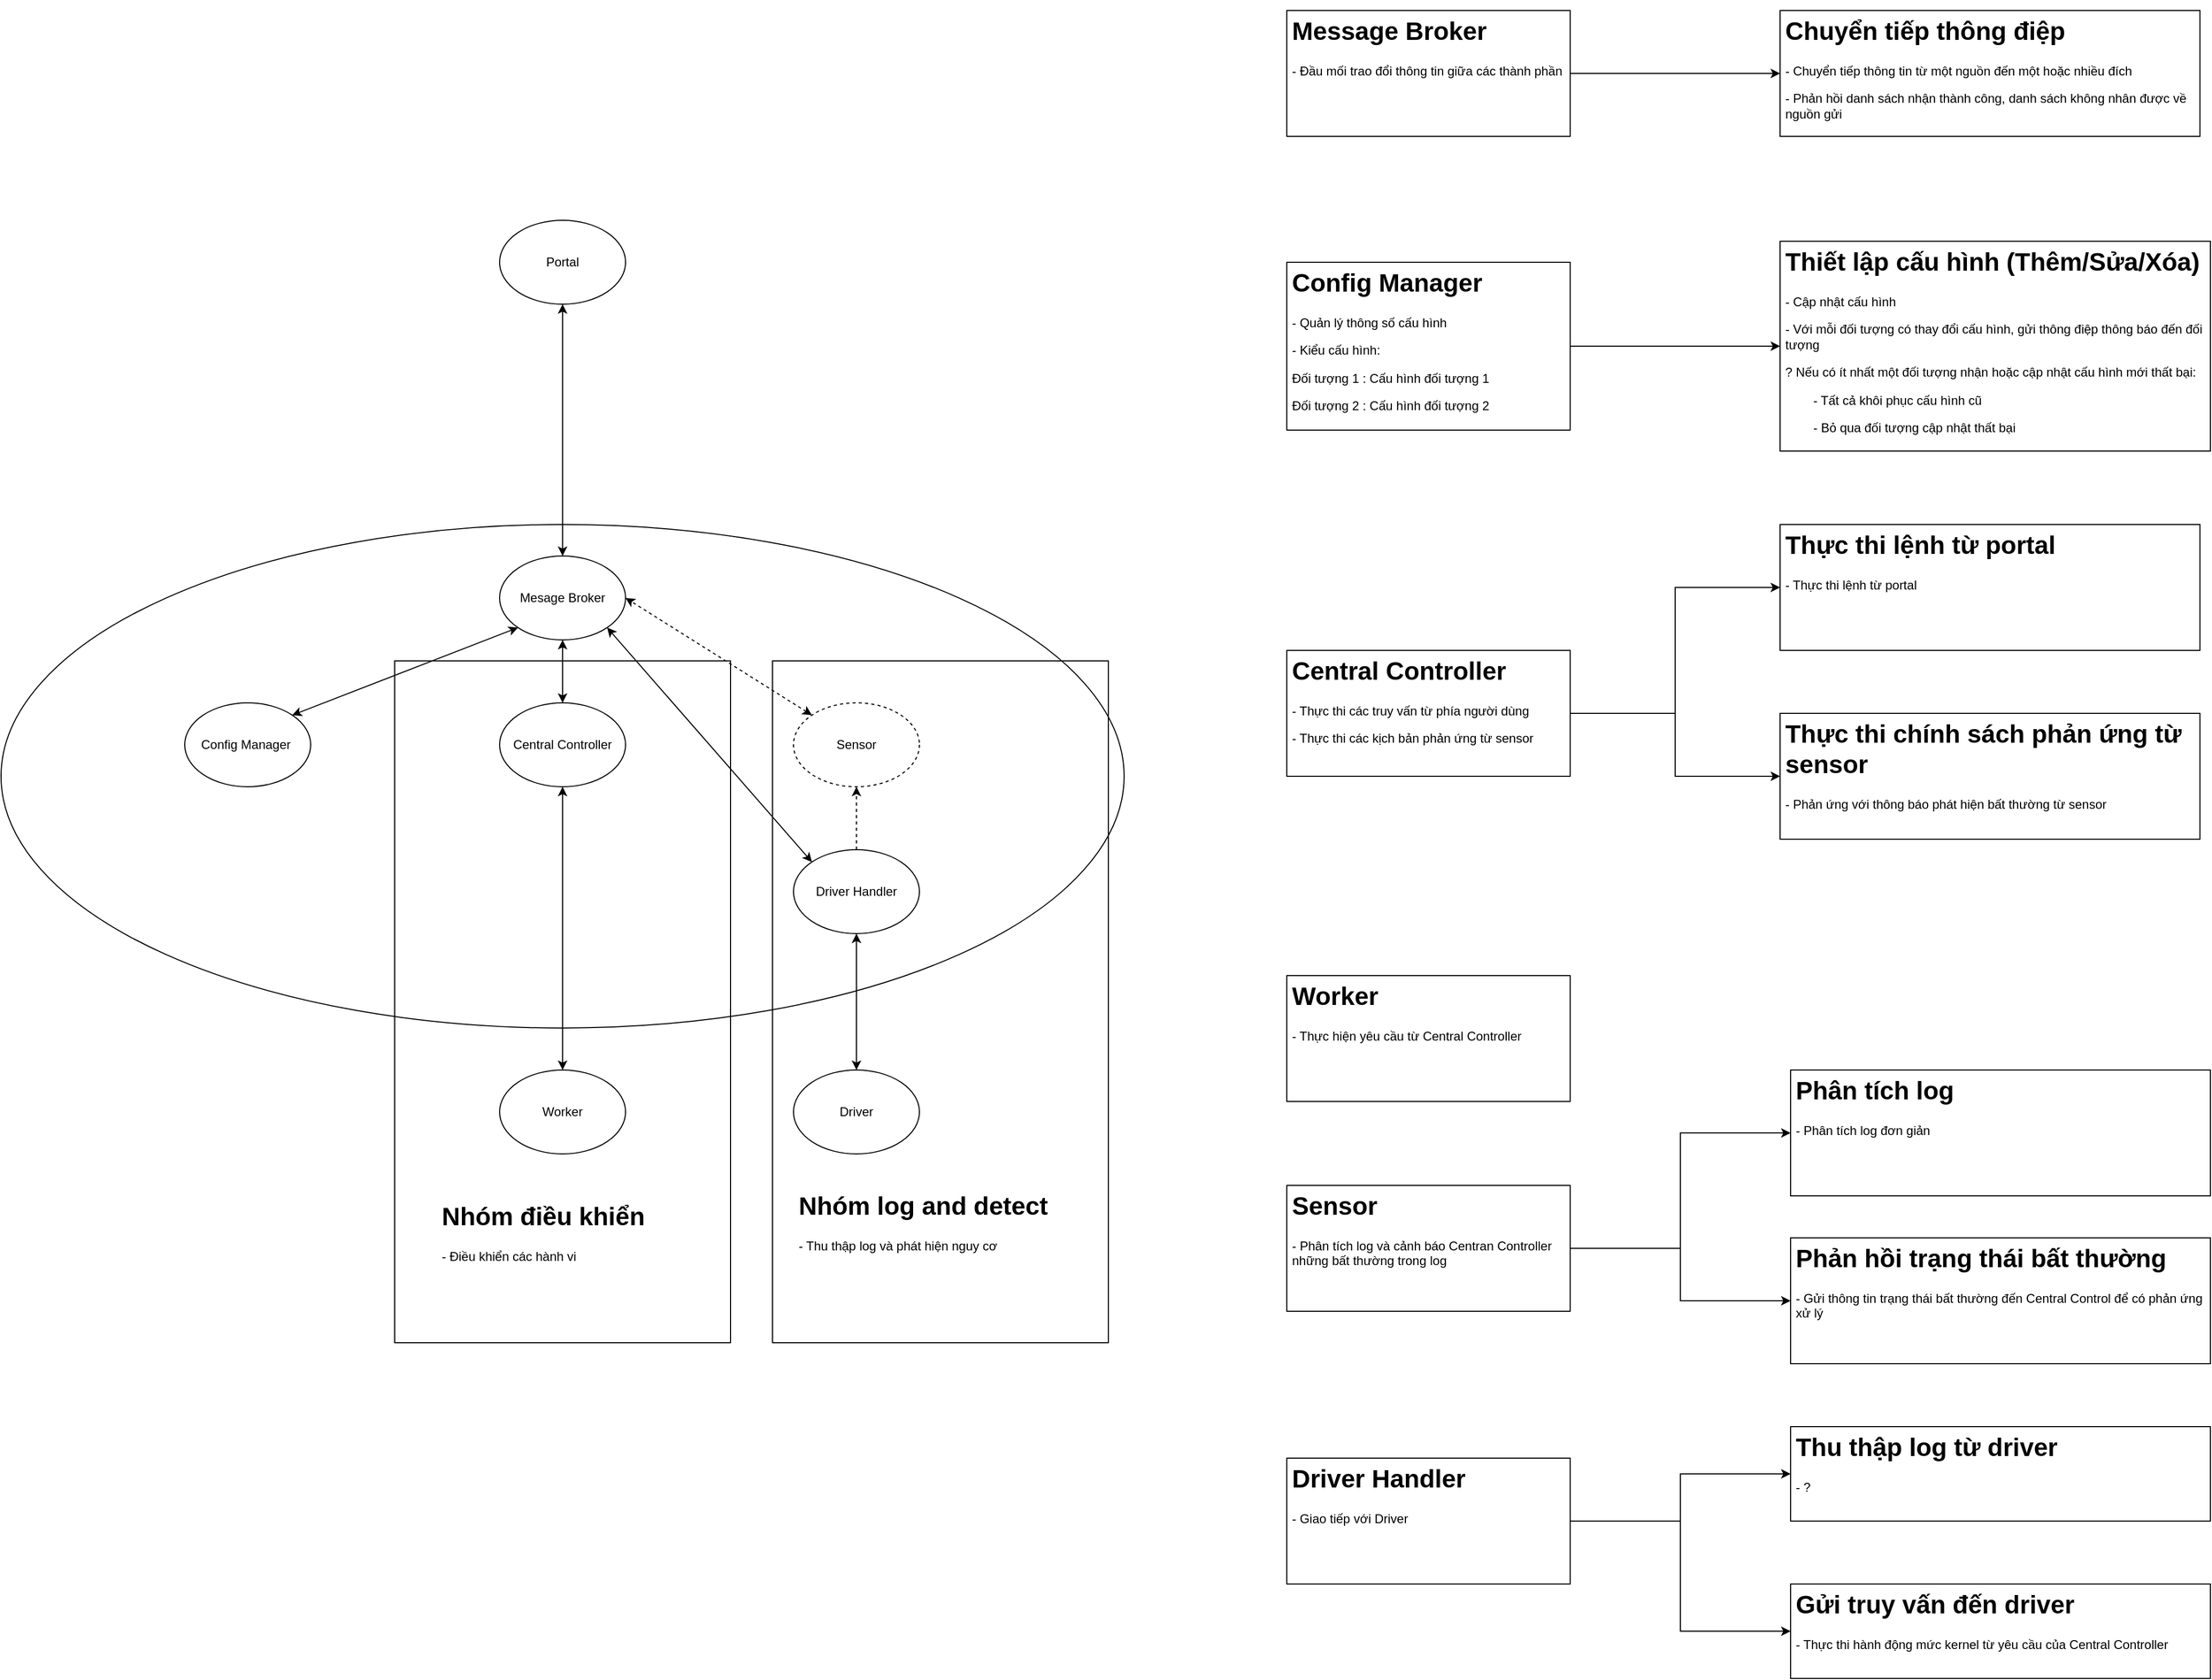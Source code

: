 <mxfile version="15.9.6" type="device"><diagram id="mNuLLS2cpotzgfifCXeD" name="Page-1"><mxGraphModel dx="3265" dy="2855" grid="1" gridSize="10" guides="1" tooltips="1" connect="1" arrows="1" fold="1" page="1" pageScale="1" pageWidth="850" pageHeight="1100" math="0" shadow="0"><root><mxCell id="0"/><mxCell id="1" parent="0"/><mxCell id="oyXOkEAy-dRMKefR_B_6-34" value="" style="rounded=0;whiteSpace=wrap;html=1;strokeColor=default;fillColor=none;" vertex="1" parent="1"><mxGeometry x="360" y="200" width="320" height="650" as="geometry"/></mxCell><mxCell id="oyXOkEAy-dRMKefR_B_6-31" value="" style="rounded=0;whiteSpace=wrap;html=1;strokeColor=default;fillColor=none;" vertex="1" parent="1"><mxGeometry x="720" y="200" width="320" height="650" as="geometry"/></mxCell><mxCell id="oyXOkEAy-dRMKefR_B_6-5" value="" style="ellipse;whiteSpace=wrap;html=1;rounded=0;strokeColor=default;fillColor=none;" vertex="1" parent="1"><mxGeometry x="-15" y="70" width="1070" height="480" as="geometry"/></mxCell><mxCell id="oyXOkEAy-dRMKefR_B_6-3" value="&lt;h1&gt;Nhóm điều khiển&lt;/h1&gt;&lt;p&gt;- Điều khiển các hành vi&amp;nbsp;&lt;/p&gt;" style="text;html=1;strokeColor=none;fillColor=none;spacing=5;spacingTop=-20;whiteSpace=wrap;overflow=hidden;rounded=0;" vertex="1" parent="1"><mxGeometry x="400" y="710" width="220" height="120" as="geometry"/></mxCell><mxCell id="oyXOkEAy-dRMKefR_B_6-13" style="edgeStyle=none;rounded=0;orthogonalLoop=1;jettySize=auto;html=1;entryX=0.5;entryY=0;entryDx=0;entryDy=0;startArrow=classic;startFill=1;" edge="1" parent="1" source="oyXOkEAy-dRMKefR_B_6-6" target="oyXOkEAy-dRMKefR_B_6-12"><mxGeometry relative="1" as="geometry"/></mxCell><mxCell id="oyXOkEAy-dRMKefR_B_6-6" value="Central Controller" style="ellipse;whiteSpace=wrap;html=1;rounded=0;strokeColor=default;fillColor=none;" vertex="1" parent="1"><mxGeometry x="460" y="240" width="120" height="80" as="geometry"/></mxCell><mxCell id="oyXOkEAy-dRMKefR_B_6-9" style="rounded=0;orthogonalLoop=1;jettySize=auto;html=1;exitX=0.5;exitY=1;exitDx=0;exitDy=0;entryX=0.5;entryY=0;entryDx=0;entryDy=0;startArrow=classic;startFill=1;" edge="1" parent="1" source="oyXOkEAy-dRMKefR_B_6-7" target="oyXOkEAy-dRMKefR_B_6-6"><mxGeometry relative="1" as="geometry"/></mxCell><mxCell id="oyXOkEAy-dRMKefR_B_6-52" style="rounded=0;orthogonalLoop=1;jettySize=auto;html=1;exitX=1;exitY=1;exitDx=0;exitDy=0;entryX=0;entryY=0;entryDx=0;entryDy=0;startArrow=classic;startFill=1;" edge="1" parent="1" source="oyXOkEAy-dRMKefR_B_6-7" target="oyXOkEAy-dRMKefR_B_6-14"><mxGeometry relative="1" as="geometry"/></mxCell><mxCell id="oyXOkEAy-dRMKefR_B_6-7" value="Mesage Broker" style="ellipse;whiteSpace=wrap;html=1;rounded=0;strokeColor=default;fillColor=none;" vertex="1" parent="1"><mxGeometry x="460" y="100" width="120" height="80" as="geometry"/></mxCell><mxCell id="oyXOkEAy-dRMKefR_B_6-25" style="edgeStyle=none;rounded=0;orthogonalLoop=1;jettySize=auto;html=1;entryX=0;entryY=1;entryDx=0;entryDy=0;startArrow=classic;startFill=1;exitX=1;exitY=0;exitDx=0;exitDy=0;" edge="1" parent="1" source="oyXOkEAy-dRMKefR_B_6-8" target="oyXOkEAy-dRMKefR_B_6-7"><mxGeometry relative="1" as="geometry"><mxPoint x="380" y="250" as="sourcePoint"/></mxGeometry></mxCell><mxCell id="oyXOkEAy-dRMKefR_B_6-8" value="Config Manager&amp;nbsp;" style="ellipse;whiteSpace=wrap;html=1;rounded=0;strokeColor=default;fillColor=none;" vertex="1" parent="1"><mxGeometry x="160" y="240" width="120" height="80" as="geometry"/></mxCell><mxCell id="oyXOkEAy-dRMKefR_B_6-12" value="Worker" style="ellipse;whiteSpace=wrap;html=1;rounded=0;strokeColor=default;fillColor=none;" vertex="1" parent="1"><mxGeometry x="460" y="590" width="120" height="80" as="geometry"/></mxCell><mxCell id="oyXOkEAy-dRMKefR_B_6-28" style="edgeStyle=none;rounded=0;orthogonalLoop=1;jettySize=auto;html=1;exitX=0.5;exitY=0;exitDx=0;exitDy=0;entryX=0.5;entryY=1;entryDx=0;entryDy=0;startArrow=none;startFill=0;dashed=1;" edge="1" parent="1" source="oyXOkEAy-dRMKefR_B_6-14" target="oyXOkEAy-dRMKefR_B_6-27"><mxGeometry relative="1" as="geometry"/></mxCell><mxCell id="oyXOkEAy-dRMKefR_B_6-14" value="Driver Handler" style="ellipse;whiteSpace=wrap;html=1;rounded=0;strokeColor=default;fillColor=none;" vertex="1" parent="1"><mxGeometry x="740" y="380" width="120" height="80" as="geometry"/></mxCell><mxCell id="oyXOkEAy-dRMKefR_B_6-17" style="edgeStyle=none;rounded=0;orthogonalLoop=1;jettySize=auto;html=1;entryX=0.5;entryY=1;entryDx=0;entryDy=0;startArrow=classic;startFill=1;" edge="1" parent="1" source="oyXOkEAy-dRMKefR_B_6-16" target="oyXOkEAy-dRMKefR_B_6-14"><mxGeometry relative="1" as="geometry"/></mxCell><mxCell id="oyXOkEAy-dRMKefR_B_6-16" value="Driver" style="ellipse;whiteSpace=wrap;html=1;rounded=0;strokeColor=default;fillColor=none;" vertex="1" parent="1"><mxGeometry x="740" y="590" width="120" height="80" as="geometry"/></mxCell><mxCell id="oyXOkEAy-dRMKefR_B_6-22" style="edgeStyle=none;rounded=0;orthogonalLoop=1;jettySize=auto;html=1;entryX=0.5;entryY=0;entryDx=0;entryDy=0;startArrow=classic;startFill=1;" edge="1" parent="1" source="oyXOkEAy-dRMKefR_B_6-21" target="oyXOkEAy-dRMKefR_B_6-7"><mxGeometry relative="1" as="geometry"/></mxCell><mxCell id="oyXOkEAy-dRMKefR_B_6-21" value="Portal" style="ellipse;whiteSpace=wrap;html=1;rounded=0;strokeColor=default;fillColor=none;" vertex="1" parent="1"><mxGeometry x="460" y="-220" width="120" height="80" as="geometry"/></mxCell><mxCell id="oyXOkEAy-dRMKefR_B_6-42" style="edgeStyle=orthogonalEdgeStyle;rounded=0;orthogonalLoop=1;jettySize=auto;html=1;entryX=0;entryY=0.5;entryDx=0;entryDy=0;startArrow=none;startFill=0;" edge="1" parent="1" source="oyXOkEAy-dRMKefR_B_6-23" target="oyXOkEAy-dRMKefR_B_6-39"><mxGeometry relative="1" as="geometry"/></mxCell><mxCell id="oyXOkEAy-dRMKefR_B_6-23" value="&lt;h1&gt;Message Broker&lt;/h1&gt;&lt;p&gt;- Đầu mối trao đổi thông tin giữa các thành phần&lt;/p&gt;&lt;p&gt;&lt;br&gt;&lt;/p&gt;" style="text;html=1;strokeColor=default;fillColor=none;spacing=5;spacingTop=-20;whiteSpace=wrap;overflow=hidden;rounded=0;" vertex="1" parent="1"><mxGeometry x="1210" y="-420" width="270" height="120" as="geometry"/></mxCell><mxCell id="oyXOkEAy-dRMKefR_B_6-49" style="edgeStyle=orthogonalEdgeStyle;rounded=0;orthogonalLoop=1;jettySize=auto;html=1;entryX=0;entryY=0.5;entryDx=0;entryDy=0;startArrow=none;startFill=0;" edge="1" parent="1" source="oyXOkEAy-dRMKefR_B_6-24" target="oyXOkEAy-dRMKefR_B_6-47"><mxGeometry relative="1" as="geometry"/></mxCell><mxCell id="oyXOkEAy-dRMKefR_B_6-50" style="edgeStyle=orthogonalEdgeStyle;rounded=0;orthogonalLoop=1;jettySize=auto;html=1;entryX=0;entryY=0.5;entryDx=0;entryDy=0;startArrow=none;startFill=0;" edge="1" parent="1" source="oyXOkEAy-dRMKefR_B_6-24" target="oyXOkEAy-dRMKefR_B_6-48"><mxGeometry relative="1" as="geometry"/></mxCell><mxCell id="oyXOkEAy-dRMKefR_B_6-24" value="&lt;h1&gt;Central Controller&lt;/h1&gt;&lt;p&gt;- Thực thi các truy vấn từ&amp;nbsp;&lt;span&gt;phía người dùng&lt;/span&gt;&lt;/p&gt;&lt;p&gt;&lt;span&gt;- Thực thi các kịch bản phản ứng từ sensor&lt;/span&gt;&lt;/p&gt;" style="text;html=1;strokeColor=default;fillColor=none;spacing=5;spacingTop=-20;whiteSpace=wrap;overflow=hidden;rounded=0;" vertex="1" parent="1"><mxGeometry x="1210" y="190" width="270" height="120" as="geometry"/></mxCell><mxCell id="oyXOkEAy-dRMKefR_B_6-29" style="edgeStyle=none;rounded=0;orthogonalLoop=1;jettySize=auto;html=1;exitX=0;exitY=0;exitDx=0;exitDy=0;entryX=1;entryY=0.5;entryDx=0;entryDy=0;startArrow=classic;startFill=1;dashed=1;" edge="1" parent="1" source="oyXOkEAy-dRMKefR_B_6-27" target="oyXOkEAy-dRMKefR_B_6-7"><mxGeometry relative="1" as="geometry"/></mxCell><mxCell id="oyXOkEAy-dRMKefR_B_6-27" value="Sensor" style="ellipse;whiteSpace=wrap;html=1;rounded=0;strokeColor=default;fillColor=none;dashed=1;" vertex="1" parent="1"><mxGeometry x="740" y="240" width="120" height="80" as="geometry"/></mxCell><mxCell id="oyXOkEAy-dRMKefR_B_6-32" value="&lt;h1&gt;&lt;span&gt;Nhóm log and detect&lt;/span&gt;&lt;br&gt;&lt;/h1&gt;&lt;div&gt;&lt;span&gt;- Thu thập log và phát hiện nguy cơ&lt;/span&gt;&lt;/div&gt;" style="text;html=1;strokeColor=none;fillColor=none;spacing=5;spacingTop=-20;whiteSpace=wrap;overflow=hidden;rounded=0;" vertex="1" parent="1"><mxGeometry x="740" y="700" width="260" height="120" as="geometry"/></mxCell><mxCell id="oyXOkEAy-dRMKefR_B_6-35" value="&lt;h1&gt;Worker&lt;/h1&gt;&lt;p&gt;- Thực hiện yêu cầu từ Central Controller&lt;/p&gt;" style="text;html=1;strokeColor=default;fillColor=none;spacing=5;spacingTop=-20;whiteSpace=wrap;overflow=hidden;rounded=0;" vertex="1" parent="1"><mxGeometry x="1210" y="500" width="270" height="120" as="geometry"/></mxCell><mxCell id="oyXOkEAy-dRMKefR_B_6-45" style="edgeStyle=orthogonalEdgeStyle;rounded=0;orthogonalLoop=1;jettySize=auto;html=1;entryX=0;entryY=0.5;entryDx=0;entryDy=0;startArrow=none;startFill=0;" edge="1" parent="1" source="oyXOkEAy-dRMKefR_B_6-37" target="oyXOkEAy-dRMKefR_B_6-44"><mxGeometry relative="1" as="geometry"/></mxCell><mxCell id="oyXOkEAy-dRMKefR_B_6-37" value="&lt;h1&gt;Config Manager&lt;/h1&gt;&lt;p&gt;- Quản lý thông số cấu hình&lt;/p&gt;&lt;p&gt;- Kiểu cấu hình:&lt;/p&gt;&lt;p&gt;Đối tượng 1 : Cấu hình đối tượng 1&lt;/p&gt;&lt;p&gt;Đối tượng 2 : Cấu hình đối tượng 2&lt;/p&gt;" style="text;html=1;strokeColor=default;fillColor=none;spacing=5;spacingTop=-20;whiteSpace=wrap;overflow=hidden;rounded=0;" vertex="1" parent="1"><mxGeometry x="1210" y="-180" width="270" height="160" as="geometry"/></mxCell><mxCell id="oyXOkEAy-dRMKefR_B_6-39" value="&lt;h1&gt;Chuyển tiếp thông điệp&lt;/h1&gt;&lt;p&gt;- Chuyển tiếp thông tin từ một nguồn đến một hoặc nhiều đích&lt;/p&gt;&lt;p&gt;- Phản hồi danh sách nhận thành công, danh sách không nhân được về nguồn gửi&lt;/p&gt;" style="text;html=1;strokeColor=default;fillColor=none;spacing=5;spacingTop=-20;whiteSpace=wrap;overflow=hidden;rounded=0;" vertex="1" parent="1"><mxGeometry x="1680" y="-420" width="400" height="120" as="geometry"/></mxCell><mxCell id="oyXOkEAy-dRMKefR_B_6-44" value="&lt;h1&gt;Thiết lập cấu hình (Thêm/Sửa/Xóa)&lt;/h1&gt;&lt;p&gt;- Cập nhật cấu hình&lt;/p&gt;&lt;p&gt;- Với mỗi đối tượng có thay đổi cấu hình, gửi thông điệp thông báo đến đối tượng&lt;/p&gt;&lt;p&gt;? Nếu có ít nhất một đối tượng nhận hoặc cập nhật cấu hình mới thất bại:&lt;/p&gt;&lt;p&gt;&lt;span style=&quot;white-space: pre&quot;&gt;&#9;&lt;/span&gt;- Tất cả khôi phục cấu hình cũ&lt;br&gt;&lt;/p&gt;&lt;p&gt;&lt;span style=&quot;white-space: pre&quot;&gt;&#9;&lt;/span&gt;- Bỏ qua đối tượng cập nhật thất bại&lt;br&gt;&lt;/p&gt;" style="text;html=1;strokeColor=default;fillColor=none;spacing=5;spacingTop=-20;whiteSpace=wrap;overflow=hidden;rounded=0;" vertex="1" parent="1"><mxGeometry x="1680" y="-200" width="410" height="200" as="geometry"/></mxCell><mxCell id="oyXOkEAy-dRMKefR_B_6-47" value="&lt;h1&gt;&lt;span style=&quot;font-size: 24px&quot;&gt;Thực thi lệnh từ portal&lt;/span&gt;&lt;/h1&gt;&lt;div&gt;- Thực thi lệnh từ portal&lt;/div&gt;" style="text;html=1;strokeColor=default;fillColor=none;spacing=5;spacingTop=-20;whiteSpace=wrap;overflow=hidden;rounded=0;" vertex="1" parent="1"><mxGeometry x="1680" y="70" width="400" height="120" as="geometry"/></mxCell><mxCell id="oyXOkEAy-dRMKefR_B_6-48" value="&lt;h1&gt;&lt;span style=&quot;font-size: 24px&quot;&gt;Thực thi chính sách phản ứng từ sensor&lt;/span&gt;&lt;/h1&gt;&lt;div&gt;- Phản ứng với thông báo phát hiện bất thường từ sensor&lt;/div&gt;" style="text;html=1;strokeColor=default;fillColor=none;spacing=5;spacingTop=-20;whiteSpace=wrap;overflow=hidden;rounded=0;" vertex="1" parent="1"><mxGeometry x="1680" y="250" width="400" height="120" as="geometry"/></mxCell><mxCell id="oyXOkEAy-dRMKefR_B_6-57" style="edgeStyle=orthogonalEdgeStyle;rounded=0;orthogonalLoop=1;jettySize=auto;html=1;entryX=0;entryY=0.5;entryDx=0;entryDy=0;startArrow=none;startFill=0;" edge="1" parent="1" source="oyXOkEAy-dRMKefR_B_6-51" target="oyXOkEAy-dRMKefR_B_6-55"><mxGeometry relative="1" as="geometry"/></mxCell><mxCell id="oyXOkEAy-dRMKefR_B_6-58" style="edgeStyle=orthogonalEdgeStyle;rounded=0;orthogonalLoop=1;jettySize=auto;html=1;entryX=0;entryY=0.5;entryDx=0;entryDy=0;startArrow=none;startFill=0;" edge="1" parent="1" source="oyXOkEAy-dRMKefR_B_6-51" target="oyXOkEAy-dRMKefR_B_6-56"><mxGeometry relative="1" as="geometry"/></mxCell><mxCell id="oyXOkEAy-dRMKefR_B_6-51" value="&lt;h1&gt;Sensor&lt;/h1&gt;&lt;p&gt;- Phân tích log và cảnh báo Centran Controller những bất thường trong log&lt;/p&gt;" style="text;html=1;strokeColor=default;fillColor=none;spacing=5;spacingTop=-20;whiteSpace=wrap;overflow=hidden;rounded=0;" vertex="1" parent="1"><mxGeometry x="1210" y="700" width="270" height="120" as="geometry"/></mxCell><mxCell id="oyXOkEAy-dRMKefR_B_6-62" style="edgeStyle=orthogonalEdgeStyle;rounded=0;orthogonalLoop=1;jettySize=auto;html=1;entryX=0;entryY=0.5;entryDx=0;entryDy=0;startArrow=none;startFill=0;" edge="1" parent="1" source="oyXOkEAy-dRMKefR_B_6-53" target="oyXOkEAy-dRMKefR_B_6-60"><mxGeometry relative="1" as="geometry"/></mxCell><mxCell id="oyXOkEAy-dRMKefR_B_6-63" style="edgeStyle=orthogonalEdgeStyle;rounded=0;orthogonalLoop=1;jettySize=auto;html=1;entryX=0;entryY=0.5;entryDx=0;entryDy=0;startArrow=none;startFill=0;" edge="1" parent="1" source="oyXOkEAy-dRMKefR_B_6-53" target="oyXOkEAy-dRMKefR_B_6-61"><mxGeometry relative="1" as="geometry"/></mxCell><mxCell id="oyXOkEAy-dRMKefR_B_6-53" value="&lt;h1&gt;Driver Handler&lt;/h1&gt;&lt;p&gt;- Giao tiếp với Driver&lt;/p&gt;" style="text;html=1;strokeColor=default;fillColor=none;spacing=5;spacingTop=-20;whiteSpace=wrap;overflow=hidden;rounded=0;" vertex="1" parent="1"><mxGeometry x="1210" y="960" width="270" height="120" as="geometry"/></mxCell><mxCell id="oyXOkEAy-dRMKefR_B_6-55" value="&lt;h1&gt;&lt;span style=&quot;font-size: 24px&quot;&gt;Phân tích log&lt;/span&gt;&lt;/h1&gt;&lt;div&gt;- Phân tích log đơn giản&lt;/div&gt;" style="text;html=1;strokeColor=default;fillColor=none;spacing=5;spacingTop=-20;whiteSpace=wrap;overflow=hidden;rounded=0;" vertex="1" parent="1"><mxGeometry x="1690" y="590" width="400" height="120" as="geometry"/></mxCell><mxCell id="oyXOkEAy-dRMKefR_B_6-56" value="&lt;h1&gt;&lt;span style=&quot;font-size: 24px&quot;&gt;Phản hồi trạng thái bất thường&lt;/span&gt;&lt;/h1&gt;&lt;div&gt;- Gửi thông tin trạng thái bất thường đến Central Control để có phản ứng xử lý&lt;/div&gt;" style="text;html=1;strokeColor=default;fillColor=none;spacing=5;spacingTop=-20;whiteSpace=wrap;overflow=hidden;rounded=0;" vertex="1" parent="1"><mxGeometry x="1690" y="750" width="400" height="120" as="geometry"/></mxCell><mxCell id="oyXOkEAy-dRMKefR_B_6-60" value="&lt;h1&gt;&lt;span style=&quot;font-size: 24px&quot;&gt;Thu thập log từ driver&lt;/span&gt;&lt;/h1&gt;&lt;div&gt;- ?&lt;/div&gt;" style="text;html=1;strokeColor=default;fillColor=none;spacing=5;spacingTop=-20;whiteSpace=wrap;overflow=hidden;rounded=0;" vertex="1" parent="1"><mxGeometry x="1690" y="930" width="400" height="90" as="geometry"/></mxCell><mxCell id="oyXOkEAy-dRMKefR_B_6-61" value="&lt;h1&gt;Gửi truy vấn đến driver&lt;/h1&gt;&lt;div&gt;- Thực thi hành động mức kernel từ yêu cầu của Central Controller&lt;/div&gt;" style="text;html=1;strokeColor=default;fillColor=none;spacing=5;spacingTop=-20;whiteSpace=wrap;overflow=hidden;rounded=0;" vertex="1" parent="1"><mxGeometry x="1690" y="1080" width="400" height="90" as="geometry"/></mxCell></root></mxGraphModel></diagram></mxfile>